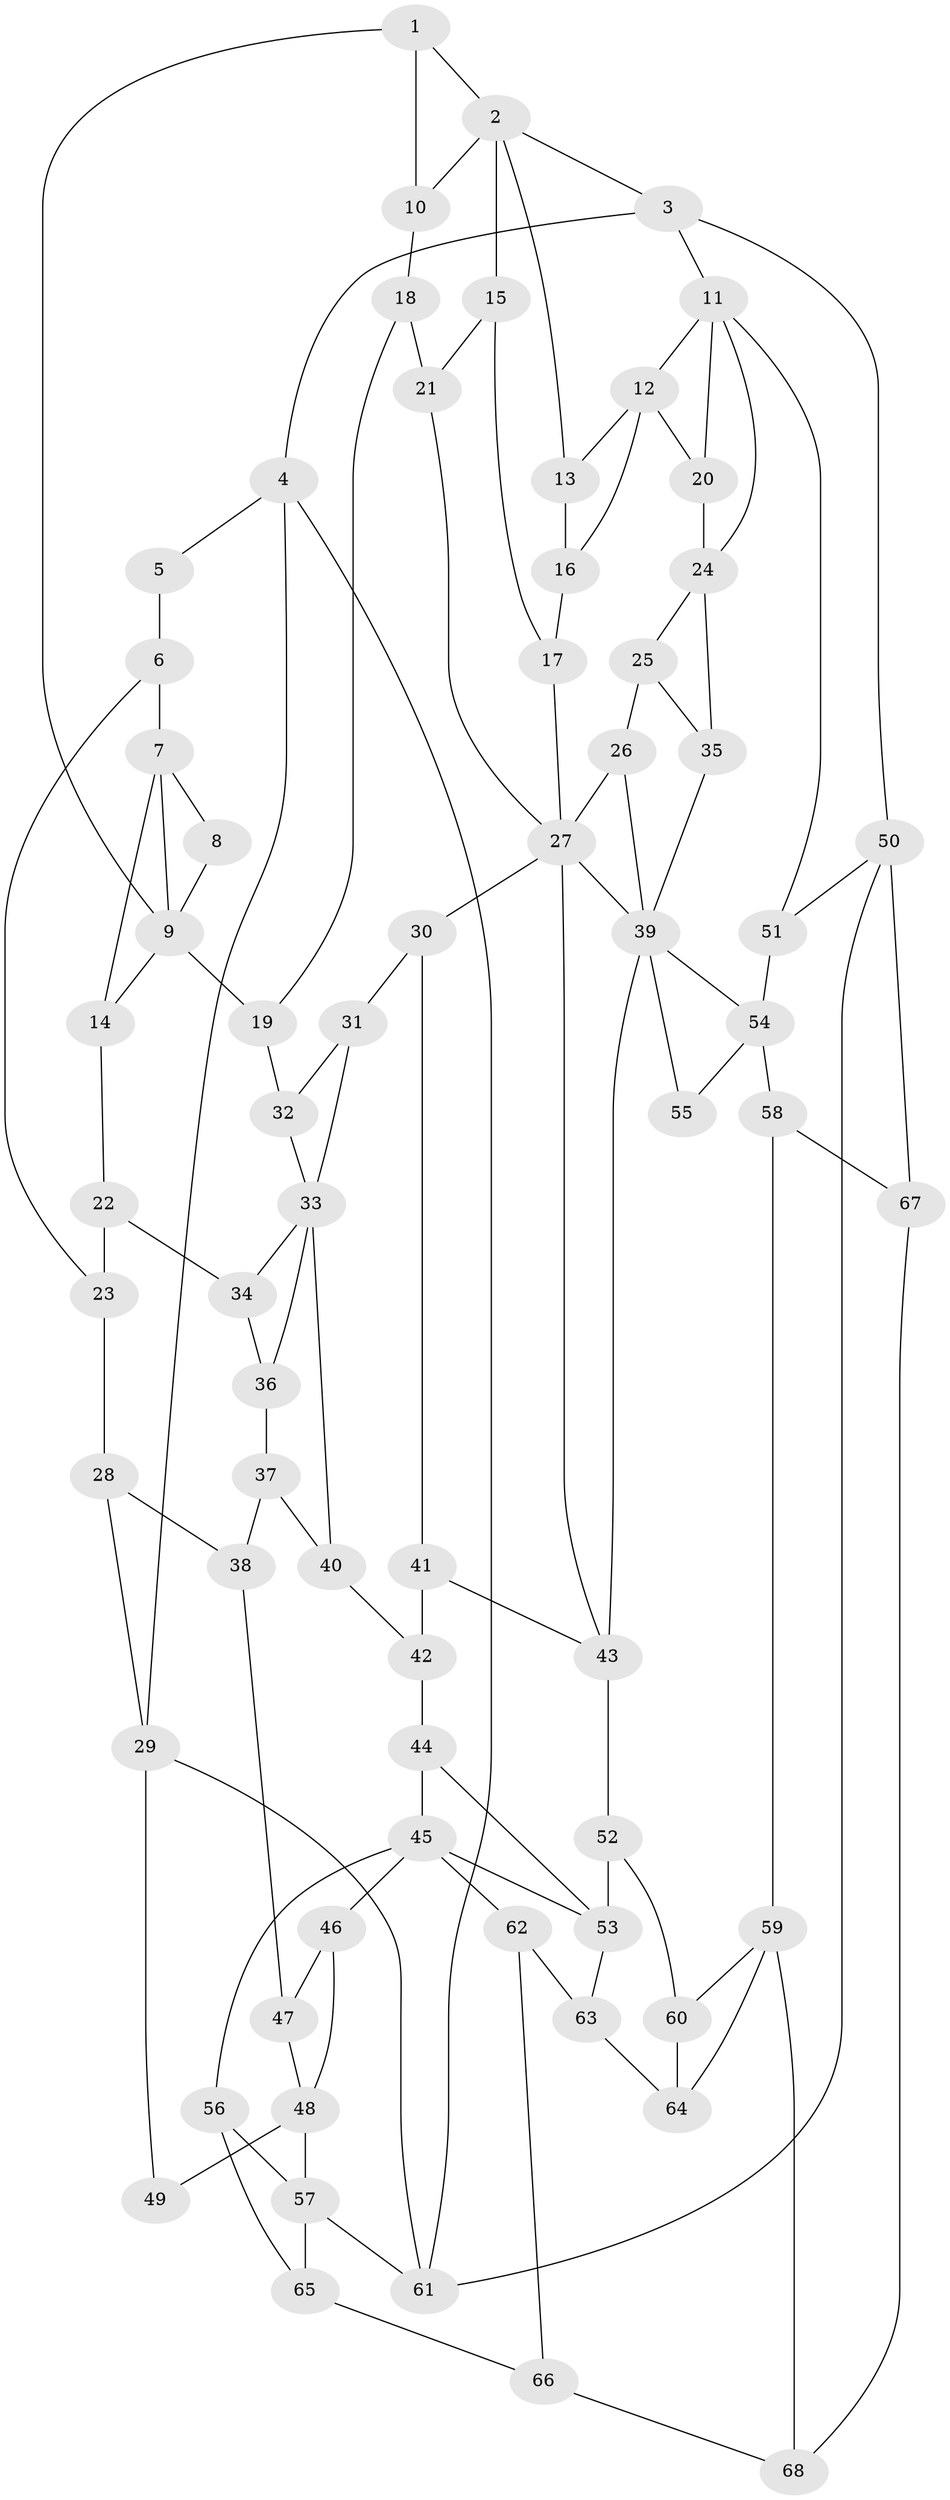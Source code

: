 // original degree distribution, {3: 0.014705882352941176, 4: 0.22058823529411764, 5: 0.5588235294117647, 6: 0.20588235294117646}
// Generated by graph-tools (version 1.1) at 2025/38/03/09/25 02:38:41]
// undirected, 68 vertices, 115 edges
graph export_dot {
graph [start="1"]
  node [color=gray90,style=filled];
  1;
  2;
  3;
  4;
  5;
  6;
  7;
  8;
  9;
  10;
  11;
  12;
  13;
  14;
  15;
  16;
  17;
  18;
  19;
  20;
  21;
  22;
  23;
  24;
  25;
  26;
  27;
  28;
  29;
  30;
  31;
  32;
  33;
  34;
  35;
  36;
  37;
  38;
  39;
  40;
  41;
  42;
  43;
  44;
  45;
  46;
  47;
  48;
  49;
  50;
  51;
  52;
  53;
  54;
  55;
  56;
  57;
  58;
  59;
  60;
  61;
  62;
  63;
  64;
  65;
  66;
  67;
  68;
  1 -- 2 [weight=1.0];
  1 -- 9 [weight=1.0];
  1 -- 10 [weight=1.0];
  2 -- 3 [weight=1.0];
  2 -- 10 [weight=1.0];
  2 -- 13 [weight=1.0];
  2 -- 15 [weight=2.0];
  3 -- 4 [weight=1.0];
  3 -- 11 [weight=1.0];
  3 -- 50 [weight=1.0];
  4 -- 5 [weight=1.0];
  4 -- 29 [weight=1.0];
  4 -- 61 [weight=1.0];
  5 -- 6 [weight=2.0];
  6 -- 7 [weight=2.0];
  6 -- 23 [weight=1.0];
  7 -- 8 [weight=1.0];
  7 -- 9 [weight=1.0];
  7 -- 14 [weight=2.0];
  8 -- 9 [weight=1.0];
  9 -- 14 [weight=1.0];
  9 -- 19 [weight=1.0];
  10 -- 18 [weight=1.0];
  11 -- 12 [weight=1.0];
  11 -- 20 [weight=1.0];
  11 -- 24 [weight=1.0];
  11 -- 51 [weight=1.0];
  12 -- 13 [weight=1.0];
  12 -- 16 [weight=1.0];
  12 -- 20 [weight=2.0];
  13 -- 16 [weight=1.0];
  14 -- 22 [weight=1.0];
  15 -- 17 [weight=1.0];
  15 -- 21 [weight=1.0];
  16 -- 17 [weight=1.0];
  17 -- 27 [weight=1.0];
  18 -- 19 [weight=1.0];
  18 -- 21 [weight=1.0];
  19 -- 32 [weight=1.0];
  20 -- 24 [weight=3.0];
  21 -- 27 [weight=1.0];
  22 -- 23 [weight=1.0];
  22 -- 34 [weight=1.0];
  23 -- 28 [weight=2.0];
  24 -- 25 [weight=1.0];
  24 -- 35 [weight=1.0];
  25 -- 26 [weight=1.0];
  25 -- 35 [weight=1.0];
  26 -- 27 [weight=1.0];
  26 -- 39 [weight=1.0];
  27 -- 30 [weight=1.0];
  27 -- 39 [weight=1.0];
  27 -- 43 [weight=1.0];
  28 -- 29 [weight=2.0];
  28 -- 38 [weight=2.0];
  29 -- 49 [weight=2.0];
  29 -- 61 [weight=1.0];
  30 -- 31 [weight=1.0];
  30 -- 41 [weight=1.0];
  31 -- 32 [weight=1.0];
  31 -- 33 [weight=1.0];
  32 -- 33 [weight=1.0];
  33 -- 34 [weight=1.0];
  33 -- 36 [weight=2.0];
  33 -- 40 [weight=1.0];
  34 -- 36 [weight=1.0];
  35 -- 39 [weight=1.0];
  36 -- 37 [weight=3.0];
  37 -- 38 [weight=2.0];
  37 -- 40 [weight=1.0];
  38 -- 47 [weight=1.0];
  39 -- 43 [weight=1.0];
  39 -- 54 [weight=1.0];
  39 -- 55 [weight=1.0];
  40 -- 42 [weight=1.0];
  41 -- 42 [weight=1.0];
  41 -- 43 [weight=1.0];
  42 -- 44 [weight=1.0];
  43 -- 52 [weight=2.0];
  44 -- 45 [weight=1.0];
  44 -- 53 [weight=1.0];
  45 -- 46 [weight=1.0];
  45 -- 53 [weight=1.0];
  45 -- 56 [weight=1.0];
  45 -- 62 [weight=2.0];
  46 -- 47 [weight=1.0];
  46 -- 48 [weight=1.0];
  47 -- 48 [weight=1.0];
  48 -- 49 [weight=2.0];
  48 -- 57 [weight=2.0];
  50 -- 51 [weight=1.0];
  50 -- 61 [weight=1.0];
  50 -- 67 [weight=1.0];
  51 -- 54 [weight=1.0];
  52 -- 53 [weight=2.0];
  52 -- 60 [weight=1.0];
  53 -- 63 [weight=1.0];
  54 -- 55 [weight=2.0];
  54 -- 58 [weight=2.0];
  56 -- 57 [weight=1.0];
  56 -- 65 [weight=1.0];
  57 -- 61 [weight=1.0];
  57 -- 65 [weight=1.0];
  58 -- 59 [weight=2.0];
  58 -- 67 [weight=2.0];
  59 -- 60 [weight=1.0];
  59 -- 64 [weight=1.0];
  59 -- 68 [weight=2.0];
  60 -- 64 [weight=1.0];
  62 -- 63 [weight=1.0];
  62 -- 66 [weight=1.0];
  63 -- 64 [weight=1.0];
  65 -- 66 [weight=1.0];
  66 -- 68 [weight=1.0];
  67 -- 68 [weight=1.0];
}
